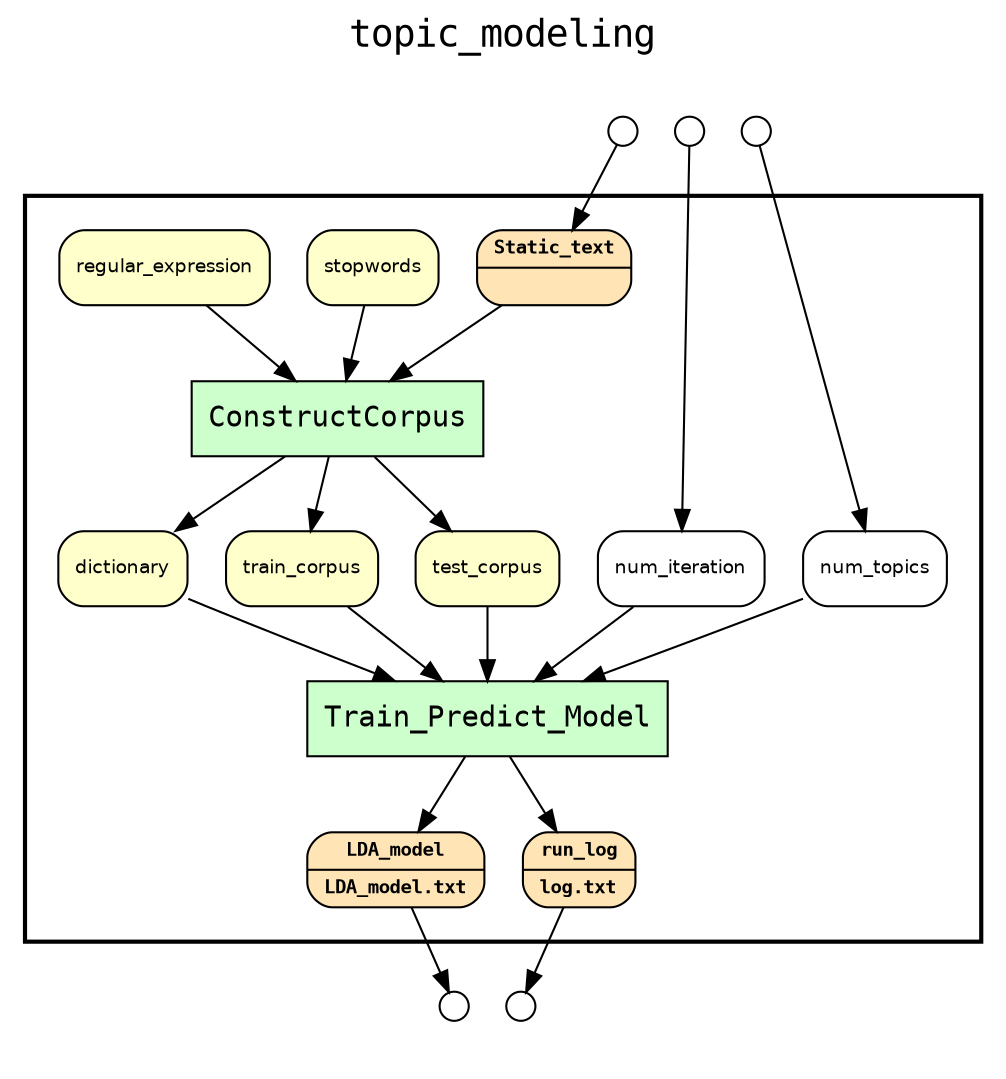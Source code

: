 
digraph yw_data_view {
rankdir=TB
fontname=Courier; fontsize=18; labelloc=t
label="topic_modeling"
subgraph cluster_workflow { label=""; color=black; penwidth=2
subgraph cluster_workflow_inner { label=""; color=white
node[shape=box style="filled" fillcolor="#CCFFCC" peripheries=1 fontname=Courier]
node[shape=box style="filled" fillcolor="#CCFFCC" peripheries=1 fontname=Courier]
ConstructCorpus
Train_Predict_Model
node[shape=box style="rounded,filled" fillcolor="#FFE4B5" peripheries=1 fontname="Courier-Bold" fontsize=9]
Static_text[shape=record rankdir=LR label="{<f0> Static_text |<f1>}"]
node[shape=box style="rounded,filled" fillcolor="#FFFFCC" peripheries=1 fontname=Helvetica]
stopwords
regular_expression
dictionary
train_corpus
test_corpus
node[shape=box style="rounded,filled" fillcolor="#FFE4B5" peripheries=1 fontname="Courier-Bold" fontsize=9]
LDA_model[shape=record rankdir=LR label="{<f0> LDA_model |<f1>LDA_model.txt\l}"]
run_log[shape=record rankdir=LR label="{<f0> run_log |<f1>log.txt\l}"]
node[shape=box style="rounded,filled" fillcolor="#FFFFFF" peripheries=1 fontname=Helvetica]
num_iteration
num_topics
}}
subgraph cluster_inflows { label=""; color=white; penwidth=2
subgraph cluster_inflows_inner { label=""; color=white
node[shape=circle fillcolor="#FFFFFF" peripheries=1 width=0.2]
Static_text_inflow [label=""]
num_iteration_inflow [label=""]
num_topics_inflow [label=""]
}}
subgraph cluster_outflows { label=""; color=white; penwidth=2
subgraph cluster_outflows_inner { label=""; color=white
node[shape=circle fillcolor="#FFFFFF" peripheries=1 width=0.2]
run_log_outflow [label=""]
LDA_model_outflow [label=""]
}}
Static_text -> ConstructCorpus
stopwords -> ConstructCorpus
regular_expression -> ConstructCorpus
dictionary -> Train_Predict_Model
train_corpus -> Train_Predict_Model
test_corpus -> Train_Predict_Model
num_iteration -> Train_Predict_Model
num_topics -> Train_Predict_Model
ConstructCorpus -> dictionary
ConstructCorpus -> train_corpus
ConstructCorpus -> test_corpus
Train_Predict_Model -> LDA_model
Train_Predict_Model -> run_log
Static_text_inflow -> Static_text
num_iteration_inflow -> num_iteration
num_topics_inflow -> num_topics
run_log -> run_log_outflow
LDA_model -> LDA_model_outflow
}

